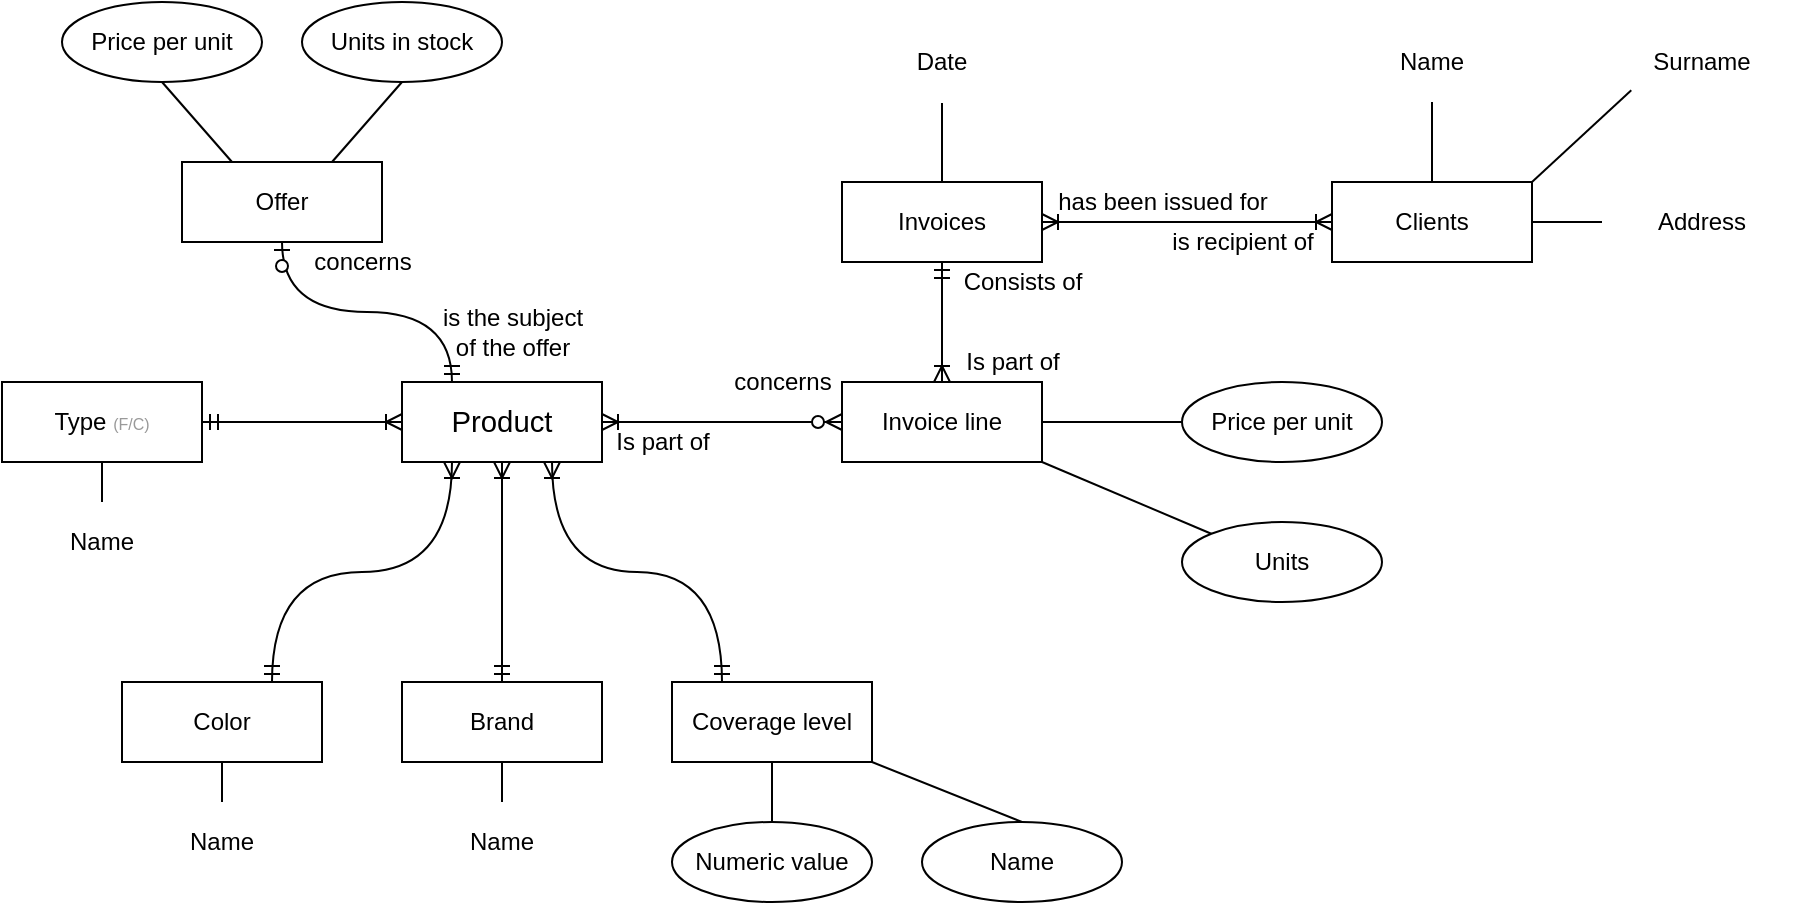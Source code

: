 <mxfile version="13.10.0" type="embed">
    <diagram id="I3wex4niQxwdPpj7cyRc" name="Page-1">
        <mxGraphModel dx="990" dy="575" grid="1" gridSize="10" guides="1" tooltips="1" connect="1" arrows="1" fold="1" page="1" pageScale="1" pageWidth="1169" pageHeight="827" math="0" shadow="0">
            <root>
                <mxCell id="0"/>
                <mxCell id="1" parent="0"/>
                <mxCell id="1wxJ6Ee9MIY7df9GgSbu-2" value="Invoices" style="rounded=0;arcSize=10;whiteSpace=wrap;html=1;align=center;" parent="1" vertex="1">
                    <mxGeometry x="470" y="150" width="100" height="40" as="geometry"/>
                </mxCell>
                <mxCell id="1wxJ6Ee9MIY7df9GgSbu-6" value="Offer" style="rounded=0;arcSize=10;whiteSpace=wrap;html=1;align=center;" parent="1" vertex="1">
                    <mxGeometry x="140" y="140" width="100" height="40" as="geometry"/>
                </mxCell>
                <mxCell id="1wxJ6Ee9MIY7df9GgSbu-10" value="&lt;span lang=&quot;PL&quot; style=&quot;font-size: 11.0pt ; line-height: 107% ; font-family: &amp;#34;calibri&amp;#34; , sans-serif&quot;&gt;Product&lt;/span&gt;" style="rounded=0;arcSize=10;whiteSpace=wrap;html=1;align=center;" parent="1" vertex="1">
                    <mxGeometry x="250" y="250" width="100" height="40" as="geometry"/>
                </mxCell>
                <mxCell id="1wxJ6Ee9MIY7df9GgSbu-12" value="Clients" style="rounded=0;arcSize=10;whiteSpace=wrap;html=1;align=center;" parent="1" vertex="1">
                    <mxGeometry x="715" y="150" width="100" height="40" as="geometry"/>
                </mxCell>
                <mxCell id="1wxJ6Ee9MIY7df9GgSbu-18" value="" style="endArrow=ERmandOne;html=1;rounded=0;exitX=0.5;exitY=1;exitDx=0;exitDy=0;entryX=0.5;entryY=0;entryDx=0;entryDy=0;startArrow=ERoneToMany;startFill=0;endFill=0;edgeStyle=orthogonalEdgeStyle;curved=1;" parent="1" source="1wxJ6Ee9MIY7df9GgSbu-10" target="13" edge="1">
                    <mxGeometry relative="1" as="geometry">
                        <mxPoint x="232.5" y="360" as="sourcePoint"/>
                        <mxPoint x="300" y="320" as="targetPoint"/>
                    </mxGeometry>
                </mxCell>
                <mxCell id="1wxJ6Ee9MIY7df9GgSbu-28" value="" style="edgeStyle=orthogonalEdgeStyle;fontSize=12;html=1;endArrow=ERoneToMany;startArrow=ERoneToMany;exitX=1;exitY=0.5;exitDx=0;exitDy=0;entryX=0;entryY=0.5;entryDx=0;entryDy=0;startFill=0;curved=1;" parent="1" source="1wxJ6Ee9MIY7df9GgSbu-2" target="1wxJ6Ee9MIY7df9GgSbu-12" edge="1">
                    <mxGeometry width="100" height="100" relative="1" as="geometry">
                        <mxPoint x="640" y="200" as="sourcePoint"/>
                        <mxPoint x="630" y="240" as="targetPoint"/>
                    </mxGeometry>
                </mxCell>
                <mxCell id="1wxJ6Ee9MIY7df9GgSbu-32" value="Price per unit" style="ellipse;whiteSpace=wrap;html=1;align=center;" parent="1" vertex="1">
                    <mxGeometry x="80" y="60" width="100" height="40" as="geometry"/>
                </mxCell>
                <mxCell id="1wxJ6Ee9MIY7df9GgSbu-33" value="Units in stock" style="ellipse;whiteSpace=wrap;html=1;align=center;" parent="1" vertex="1">
                    <mxGeometry x="200" y="60" width="100" height="40" as="geometry"/>
                </mxCell>
                <mxCell id="1wxJ6Ee9MIY7df9GgSbu-34" value="" style="endArrow=none;html=1;rounded=0;entryX=0.25;entryY=0;entryDx=0;entryDy=0;exitX=0.5;exitY=1;exitDx=0;exitDy=0;" parent="1" source="1wxJ6Ee9MIY7df9GgSbu-32" target="1wxJ6Ee9MIY7df9GgSbu-6" edge="1">
                    <mxGeometry relative="1" as="geometry">
                        <mxPoint x="35" y="210" as="sourcePoint"/>
                        <mxPoint x="195" y="210" as="targetPoint"/>
                    </mxGeometry>
                </mxCell>
                <mxCell id="1wxJ6Ee9MIY7df9GgSbu-35" value="" style="endArrow=none;html=1;rounded=0;entryX=0.75;entryY=0;entryDx=0;entryDy=0;exitX=0.5;exitY=1;exitDx=0;exitDy=0;" parent="1" source="1wxJ6Ee9MIY7df9GgSbu-33" target="1wxJ6Ee9MIY7df9GgSbu-6" edge="1">
                    <mxGeometry relative="1" as="geometry">
                        <mxPoint x="250" y="100" as="sourcePoint"/>
                        <mxPoint x="265" y="140" as="targetPoint"/>
                    </mxGeometry>
                </mxCell>
                <mxCell id="1wxJ6Ee9MIY7df9GgSbu-36" value="" style="fontSize=12;html=1;endArrow=ERzeroToOne;startArrow=ERmandOne;entryX=0.5;entryY=1;entryDx=0;entryDy=0;exitX=0.25;exitY=0;exitDx=0;exitDy=0;startFill=0;edgeStyle=orthogonalEdgeStyle;curved=1;" parent="1" source="1wxJ6Ee9MIY7df9GgSbu-10" target="1wxJ6Ee9MIY7df9GgSbu-6" edge="1">
                    <mxGeometry width="100" height="100" relative="1" as="geometry">
                        <mxPoint x="170" y="200" as="sourcePoint"/>
                        <mxPoint x="175" y="170" as="targetPoint"/>
                    </mxGeometry>
                </mxCell>
                <mxCell id="1wxJ6Ee9MIY7df9GgSbu-38" value="" style="edgeStyle=none;rounded=0;orthogonalLoop=1;jettySize=auto;html=1;startArrow=none;startFill=0;endArrow=none;endFill=0;entryX=0.5;entryY=0;entryDx=0;entryDy=0;exitX=0.5;exitY=1;exitDx=0;exitDy=0;" parent="1" source="1wxJ6Ee9MIY7df9GgSbu-37" target="1wxJ6Ee9MIY7df9GgSbu-2" edge="1">
                    <mxGeometry relative="1" as="geometry">
                        <mxPoint x="590" y="110" as="sourcePoint"/>
                    </mxGeometry>
                </mxCell>
                <mxCell id="1wxJ6Ee9MIY7df9GgSbu-37" value="Date" style="ellipse;whiteSpace=wrap;html=1;align=center;rounded=0;strokeColor=#FFFFFF;" parent="1" vertex="1">
                    <mxGeometry x="470" y="70" width="100" height="40" as="geometry"/>
                </mxCell>
                <mxCell id="1wxJ6Ee9MIY7df9GgSbu-44" value="has been issued for" style="text;html=1;align=center;verticalAlign=middle;resizable=0;points=[];autosize=1;" parent="1" vertex="1">
                    <mxGeometry x="570" y="150" width="120" height="20" as="geometry"/>
                </mxCell>
                <mxCell id="1wxJ6Ee9MIY7df9GgSbu-45" value="is recipient of" style="text;html=1;align=center;verticalAlign=middle;resizable=0;points=[];autosize=1;" parent="1" vertex="1">
                    <mxGeometry x="625" y="170" width="90" height="20" as="geometry"/>
                </mxCell>
                <mxCell id="4" value="" style="fontSize=12;html=1;endArrow=ERmandOne;startArrow=ERoneToMany;startFill=0;endFill=0;exitX=0.5;exitY=0;exitDx=0;exitDy=0;entryX=0.5;entryY=1;entryDx=0;entryDy=0;edgeStyle=orthogonalEdgeStyle;curved=1;" parent="1" source="17" target="1wxJ6Ee9MIY7df9GgSbu-2" edge="1">
                    <mxGeometry width="100" height="100" relative="1" as="geometry">
                        <mxPoint x="310" y="360" as="sourcePoint"/>
                        <mxPoint x="310" y="220" as="targetPoint"/>
                    </mxGeometry>
                </mxCell>
                <mxCell id="5" value="Consists of" style="text;html=1;align=center;verticalAlign=middle;resizable=0;points=[];autosize=1;" parent="1" vertex="1">
                    <mxGeometry x="525" y="190" width="70" height="20" as="geometry"/>
                </mxCell>
                <mxCell id="6" value="Is part of" style="text;html=1;align=center;verticalAlign=middle;resizable=0;points=[];autosize=1;" parent="1" vertex="1">
                    <mxGeometry x="525" y="230" width="60" height="20" as="geometry"/>
                </mxCell>
                <mxCell id="10" value="concerns" style="text;html=1;align=center;verticalAlign=middle;resizable=0;points=[];autosize=1;" parent="1" vertex="1">
                    <mxGeometry x="200" y="180" width="60" height="20" as="geometry"/>
                </mxCell>
                <mxCell id="11" value="is the subject&lt;br&gt;of the offer" style="text;html=1;align=center;verticalAlign=middle;resizable=0;points=[];autosize=1;" parent="1" vertex="1">
                    <mxGeometry x="260" y="210" width="90" height="30" as="geometry"/>
                </mxCell>
                <mxCell id="30" value="" style="rounded=0;orthogonalLoop=1;jettySize=auto;html=1;startArrow=none;startFill=0;endArrow=none;endFill=0;entryX=0.5;entryY=0;entryDx=0;entryDy=0;exitX=0.5;exitY=1;exitDx=0;exitDy=0;" edge="1" parent="1" source="12" target="28">
                    <mxGeometry relative="1" as="geometry">
                        <mxPoint x="450" y="460" as="sourcePoint"/>
                        <mxPoint x="420" y="460" as="targetPoint"/>
                    </mxGeometry>
                </mxCell>
                <mxCell id="12" value="Coverage level" style="rounded=0;arcSize=10;whiteSpace=wrap;html=1;align=center;" vertex="1" parent="1">
                    <mxGeometry x="385" y="400" width="100" height="40" as="geometry"/>
                </mxCell>
                <mxCell id="13" value="Brand" style="rounded=0;arcSize=10;whiteSpace=wrap;html=1;align=center;" vertex="1" parent="1">
                    <mxGeometry x="250" y="400" width="100" height="40" as="geometry"/>
                </mxCell>
                <mxCell id="14" value="Color" style="rounded=0;arcSize=10;whiteSpace=wrap;html=1;align=center;" vertex="1" parent="1">
                    <mxGeometry x="110" y="400" width="100" height="40" as="geometry"/>
                </mxCell>
                <mxCell id="15" value="Type&amp;nbsp;&lt;font color=&quot;#999999&quot; style=&quot;font-size: 8px&quot;&gt;(F/C)&lt;/font&gt;" style="rounded=0;arcSize=10;whiteSpace=wrap;html=1;align=center;" vertex="1" parent="1">
                    <mxGeometry x="50" y="250" width="100" height="40" as="geometry"/>
                </mxCell>
                <mxCell id="20" value="" style="rounded=0;orthogonalLoop=1;jettySize=auto;html=1;endArrow=none;endFill=0;exitX=1;exitY=0.5;exitDx=0;exitDy=0;" edge="1" parent="1" source="17" target="18">
                    <mxGeometry relative="1" as="geometry">
                        <mxPoint x="600" y="280" as="sourcePoint"/>
                    </mxGeometry>
                </mxCell>
                <mxCell id="17" value="Invoice line" style="rounded=0;arcSize=10;whiteSpace=wrap;html=1;align=center;" vertex="1" parent="1">
                    <mxGeometry x="470" y="250" width="100" height="40" as="geometry"/>
                </mxCell>
                <mxCell id="18" value="Price per unit" style="ellipse;whiteSpace=wrap;html=1;align=center;" vertex="1" parent="1">
                    <mxGeometry x="640" y="250" width="100" height="40" as="geometry"/>
                </mxCell>
                <mxCell id="21" value="" style="rounded=0;orthogonalLoop=1;jettySize=auto;html=1;entryX=1;entryY=1;entryDx=0;entryDy=0;endArrow=none;endFill=0;exitX=0;exitY=0;exitDx=0;exitDy=0;" edge="1" parent="1" source="19" target="17">
                    <mxGeometry relative="1" as="geometry">
                        <mxPoint x="654.645" y="335.858" as="sourcePoint"/>
                    </mxGeometry>
                </mxCell>
                <mxCell id="19" value="Units" style="ellipse;whiteSpace=wrap;html=1;align=center;" vertex="1" parent="1">
                    <mxGeometry x="640" y="320" width="100" height="40" as="geometry"/>
                </mxCell>
                <mxCell id="22" value="" style="fontSize=12;html=1;endArrow=ERzeroToMany;startArrow=ERoneToMany;startFill=0;endFill=1;exitX=1;exitY=0.5;exitDx=0;exitDy=0;entryX=0;entryY=0.5;entryDx=0;entryDy=0;edgeStyle=orthogonalEdgeStyle;curved=1;" edge="1" parent="1" source="1wxJ6Ee9MIY7df9GgSbu-10" target="17">
                    <mxGeometry width="100" height="100" relative="1" as="geometry">
                        <mxPoint x="480" y="260" as="sourcePoint"/>
                        <mxPoint x="480" y="200" as="targetPoint"/>
                    </mxGeometry>
                </mxCell>
                <mxCell id="23" value="" style="endArrow=ERmandOne;html=1;rounded=0;exitX=0.75;exitY=1;exitDx=0;exitDy=0;entryX=0.25;entryY=0;entryDx=0;entryDy=0;startArrow=ERoneToMany;startFill=0;endFill=0;edgeStyle=orthogonalEdgeStyle;curved=1;" edge="1" parent="1" source="1wxJ6Ee9MIY7df9GgSbu-10" target="12">
                    <mxGeometry relative="1" as="geometry">
                        <mxPoint x="310" y="300" as="sourcePoint"/>
                        <mxPoint x="310" y="350" as="targetPoint"/>
                    </mxGeometry>
                </mxCell>
                <mxCell id="24" value="" style="endArrow=ERmandOne;html=1;rounded=0;exitX=0.25;exitY=1;exitDx=0;exitDy=0;entryX=0.75;entryY=0;entryDx=0;entryDy=0;startArrow=ERoneToMany;startFill=0;endFill=0;edgeStyle=orthogonalEdgeStyle;curved=1;" edge="1" parent="1" source="1wxJ6Ee9MIY7df9GgSbu-10" target="14">
                    <mxGeometry relative="1" as="geometry">
                        <mxPoint x="320" y="310" as="sourcePoint"/>
                        <mxPoint x="320" y="360" as="targetPoint"/>
                    </mxGeometry>
                </mxCell>
                <mxCell id="25" value="" style="endArrow=ERmandOne;html=1;rounded=0;exitX=0;exitY=0.5;exitDx=0;exitDy=0;entryX=1;entryY=0.5;entryDx=0;entryDy=0;startArrow=ERoneToMany;startFill=0;endFill=0;edgeStyle=orthogonalEdgeStyle;curved=1;" edge="1" parent="1" source="1wxJ6Ee9MIY7df9GgSbu-10" target="15">
                    <mxGeometry relative="1" as="geometry">
                        <mxPoint x="330" y="320" as="sourcePoint"/>
                        <mxPoint x="330" y="370" as="targetPoint"/>
                    </mxGeometry>
                </mxCell>
                <mxCell id="26" value="concerns" style="text;html=1;align=center;verticalAlign=middle;resizable=0;points=[];autosize=1;" vertex="1" parent="1">
                    <mxGeometry x="410" y="240" width="60" height="20" as="geometry"/>
                </mxCell>
                <mxCell id="27" value="Is part of" style="text;html=1;align=center;verticalAlign=middle;resizable=0;points=[];autosize=1;" vertex="1" parent="1">
                    <mxGeometry x="350" y="270" width="60" height="20" as="geometry"/>
                </mxCell>
                <mxCell id="28" value="Numeric value" style="ellipse;whiteSpace=wrap;html=1;align=center;" vertex="1" parent="1">
                    <mxGeometry x="385" y="470" width="100" height="40" as="geometry"/>
                </mxCell>
                <mxCell id="29" value="Name" style="ellipse;whiteSpace=wrap;html=1;align=center;" vertex="1" parent="1">
                    <mxGeometry x="510" y="470" width="100" height="40" as="geometry"/>
                </mxCell>
                <mxCell id="31" value="" style="rounded=0;orthogonalLoop=1;jettySize=auto;html=1;startArrow=none;startFill=0;endArrow=none;endFill=0;entryX=1;entryY=1;entryDx=0;entryDy=0;exitX=0.5;exitY=0;exitDx=0;exitDy=0;" edge="1" parent="1" source="29" target="12">
                    <mxGeometry relative="1" as="geometry">
                        <mxPoint x="445" y="450" as="sourcePoint"/>
                        <mxPoint x="445" y="480" as="targetPoint"/>
                    </mxGeometry>
                </mxCell>
                <mxCell id="33" value="Name" style="ellipse;whiteSpace=wrap;html=1;align=center;rounded=0;strokeColor=#FFFFFF;" vertex="1" parent="1">
                    <mxGeometry x="715" y="70" width="100" height="40" as="geometry"/>
                </mxCell>
                <mxCell id="34" value="Surname" style="ellipse;whiteSpace=wrap;html=1;align=center;rounded=0;strokeColor=#FFFFFF;" vertex="1" parent="1">
                    <mxGeometry x="850" y="70" width="100" height="40" as="geometry"/>
                </mxCell>
                <mxCell id="35" value="Address" style="ellipse;whiteSpace=wrap;html=1;align=center;rounded=0;strokeColor=#FFFFFF;" vertex="1" parent="1">
                    <mxGeometry x="850" y="150" width="100" height="40" as="geometry"/>
                </mxCell>
                <mxCell id="36" value="Name" style="ellipse;whiteSpace=wrap;html=1;align=center;rounded=0;strokeColor=#FFFFFF;" vertex="1" parent="1">
                    <mxGeometry x="50" y="310" width="100" height="40" as="geometry"/>
                </mxCell>
                <mxCell id="37" value="Name" style="ellipse;whiteSpace=wrap;html=1;align=center;rounded=0;strokeColor=#FFFFFF;" vertex="1" parent="1">
                    <mxGeometry x="110" y="460" width="100" height="40" as="geometry"/>
                </mxCell>
                <mxCell id="38" value="Name" style="ellipse;whiteSpace=wrap;html=1;align=center;rounded=0;strokeColor=#FFFFFF;" vertex="1" parent="1">
                    <mxGeometry x="250" y="460" width="100" height="40" as="geometry"/>
                </mxCell>
                <mxCell id="39" value="" style="rounded=0;orthogonalLoop=1;jettySize=auto;html=1;startArrow=none;startFill=0;endArrow=none;endFill=0;entryX=0.5;entryY=1;entryDx=0;entryDy=0;exitX=0.5;exitY=0;exitDx=0;exitDy=0;" edge="1" parent="1" source="38" target="13">
                    <mxGeometry relative="1" as="geometry">
                        <mxPoint x="360" y="460" as="sourcePoint"/>
                        <mxPoint x="495" y="450" as="targetPoint"/>
                    </mxGeometry>
                </mxCell>
                <mxCell id="40" value="" style="rounded=0;orthogonalLoop=1;jettySize=auto;html=1;startArrow=none;startFill=0;endArrow=none;endFill=0;entryX=0.5;entryY=1;entryDx=0;entryDy=0;exitX=0.5;exitY=0;exitDx=0;exitDy=0;" edge="1" parent="1" source="37" target="14">
                    <mxGeometry relative="1" as="geometry">
                        <mxPoint x="310" y="470" as="sourcePoint"/>
                        <mxPoint x="310" y="450" as="targetPoint"/>
                    </mxGeometry>
                </mxCell>
                <mxCell id="41" value="" style="rounded=0;orthogonalLoop=1;jettySize=auto;html=1;startArrow=none;startFill=0;endArrow=none;endFill=0;entryX=0.5;entryY=0;entryDx=0;entryDy=0;exitX=0.5;exitY=1;exitDx=0;exitDy=0;" edge="1" parent="1" source="15" target="36">
                    <mxGeometry relative="1" as="geometry">
                        <mxPoint x="445" y="450" as="sourcePoint"/>
                        <mxPoint x="445" y="480" as="targetPoint"/>
                    </mxGeometry>
                </mxCell>
                <mxCell id="42" value="" style="rounded=0;orthogonalLoop=1;jettySize=auto;html=1;startArrow=none;startFill=0;endArrow=none;endFill=0;exitX=0.5;exitY=1;exitDx=0;exitDy=0;entryX=0.5;entryY=0;entryDx=0;entryDy=0;" edge="1" parent="1" source="33" target="1wxJ6Ee9MIY7df9GgSbu-12">
                    <mxGeometry relative="1" as="geometry">
                        <mxPoint x="455" y="460" as="sourcePoint"/>
                        <mxPoint x="710" y="130" as="targetPoint"/>
                    </mxGeometry>
                </mxCell>
                <mxCell id="43" value="" style="rounded=0;orthogonalLoop=1;jettySize=auto;html=1;startArrow=none;startFill=0;endArrow=none;endFill=0;entryX=1;entryY=0;entryDx=0;entryDy=0;exitX=0;exitY=1;exitDx=0;exitDy=0;" edge="1" parent="1" source="34" target="1wxJ6Ee9MIY7df9GgSbu-12">
                    <mxGeometry relative="1" as="geometry">
                        <mxPoint x="465" y="470" as="sourcePoint"/>
                        <mxPoint x="465" y="500" as="targetPoint"/>
                    </mxGeometry>
                </mxCell>
                <mxCell id="44" value="" style="rounded=0;orthogonalLoop=1;jettySize=auto;html=1;startArrow=none;startFill=0;endArrow=none;endFill=0;entryX=1;entryY=0.5;entryDx=0;entryDy=0;exitX=0;exitY=0.5;exitDx=0;exitDy=0;" edge="1" parent="1" source="35" target="1wxJ6Ee9MIY7df9GgSbu-12">
                    <mxGeometry relative="1" as="geometry">
                        <mxPoint x="475" y="480" as="sourcePoint"/>
                        <mxPoint x="475" y="510" as="targetPoint"/>
                    </mxGeometry>
                </mxCell>
            </root>
        </mxGraphModel>
    </diagram>
</mxfile>